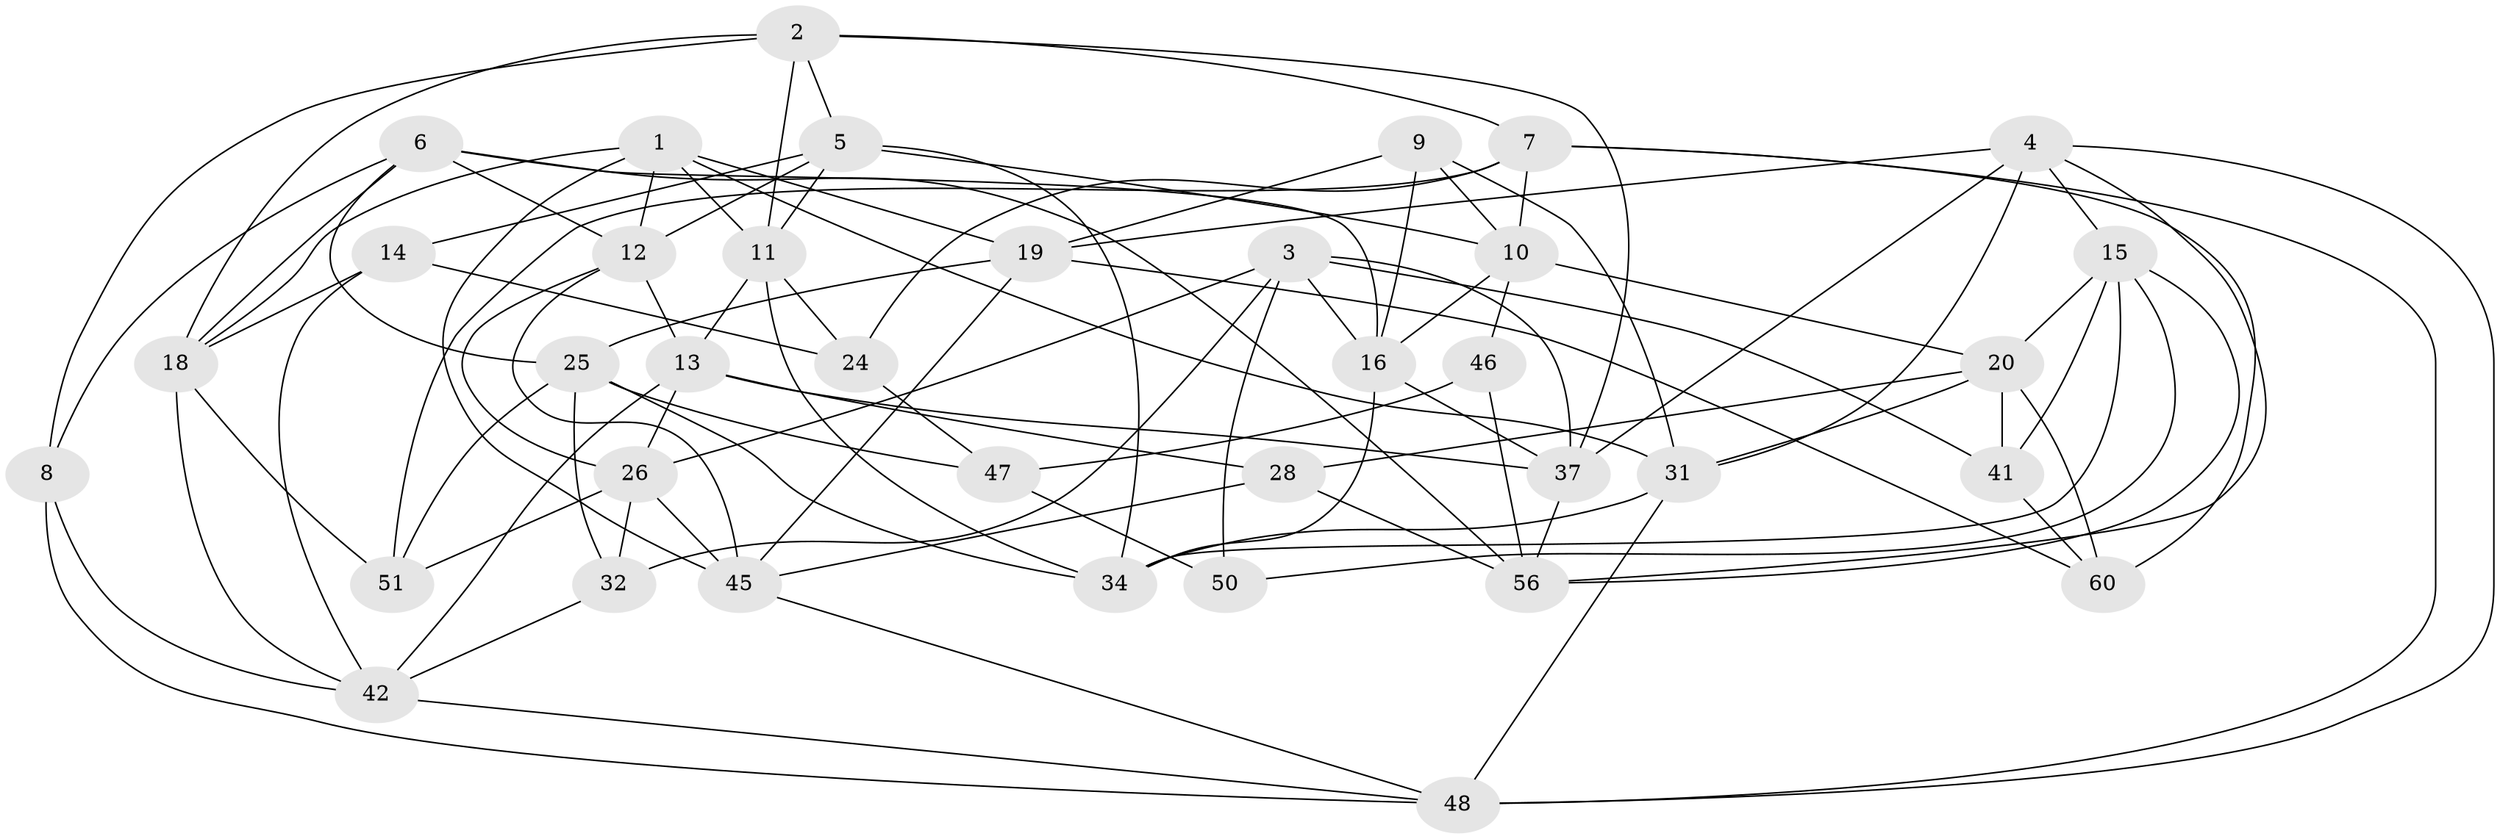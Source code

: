// Generated by graph-tools (version 1.1) at 2025/52/02/27/25 19:52:33]
// undirected, 37 vertices, 98 edges
graph export_dot {
graph [start="1"]
  node [color=gray90,style=filled];
  1 [super="+36"];
  2 [super="+38"];
  3 [super="+29"];
  4 [super="+54"];
  5 [super="+27"];
  6 [super="+44"];
  7 [super="+21"];
  8;
  9;
  10 [super="+52"];
  11 [super="+39"];
  12 [super="+23"];
  13 [super="+62"];
  14;
  15 [super="+53"];
  16 [super="+17"];
  18 [super="+57"];
  19 [super="+33"];
  20 [super="+22"];
  24;
  25 [super="+30"];
  26 [super="+35"];
  28;
  31 [super="+49"];
  32;
  34 [super="+59"];
  37 [super="+40"];
  41;
  42 [super="+43"];
  45 [super="+55"];
  46;
  47 [super="+63"];
  48 [super="+58"];
  50;
  51;
  56 [super="+61"];
  60;
  1 -- 45;
  1 -- 31;
  1 -- 12;
  1 -- 19;
  1 -- 18;
  1 -- 11;
  2 -- 7;
  2 -- 11;
  2 -- 8;
  2 -- 5;
  2 -- 18;
  2 -- 37;
  3 -- 50;
  3 -- 41;
  3 -- 32;
  3 -- 16;
  3 -- 26;
  3 -- 37;
  4 -- 15;
  4 -- 31;
  4 -- 48;
  4 -- 19;
  4 -- 37;
  4 -- 56;
  5 -- 34;
  5 -- 14;
  5 -- 11;
  5 -- 10;
  5 -- 12;
  6 -- 8;
  6 -- 56;
  6 -- 16;
  6 -- 25;
  6 -- 18;
  6 -- 12;
  7 -- 51;
  7 -- 48;
  7 -- 24;
  7 -- 60;
  7 -- 10;
  8 -- 48;
  8 -- 42;
  9 -- 19;
  9 -- 10;
  9 -- 31;
  9 -- 16;
  10 -- 16;
  10 -- 20;
  10 -- 46;
  11 -- 34;
  11 -- 13;
  11 -- 24;
  12 -- 26;
  12 -- 45;
  12 -- 13;
  13 -- 37;
  13 -- 28;
  13 -- 26;
  13 -- 42;
  14 -- 42;
  14 -- 24;
  14 -- 18;
  15 -- 20;
  15 -- 41;
  15 -- 50;
  15 -- 56;
  15 -- 34;
  16 -- 34;
  16 -- 37;
  18 -- 51;
  18 -- 42;
  19 -- 25;
  19 -- 45;
  19 -- 60;
  20 -- 60;
  20 -- 28;
  20 -- 41;
  20 -- 31;
  24 -- 47;
  25 -- 47;
  25 -- 51;
  25 -- 32;
  25 -- 34;
  26 -- 45;
  26 -- 51;
  26 -- 32;
  28 -- 45;
  28 -- 56;
  31 -- 48;
  31 -- 34;
  32 -- 42;
  37 -- 56;
  41 -- 60;
  42 -- 48;
  45 -- 48;
  46 -- 47 [weight=2];
  46 -- 56;
  47 -- 50 [weight=2];
}
